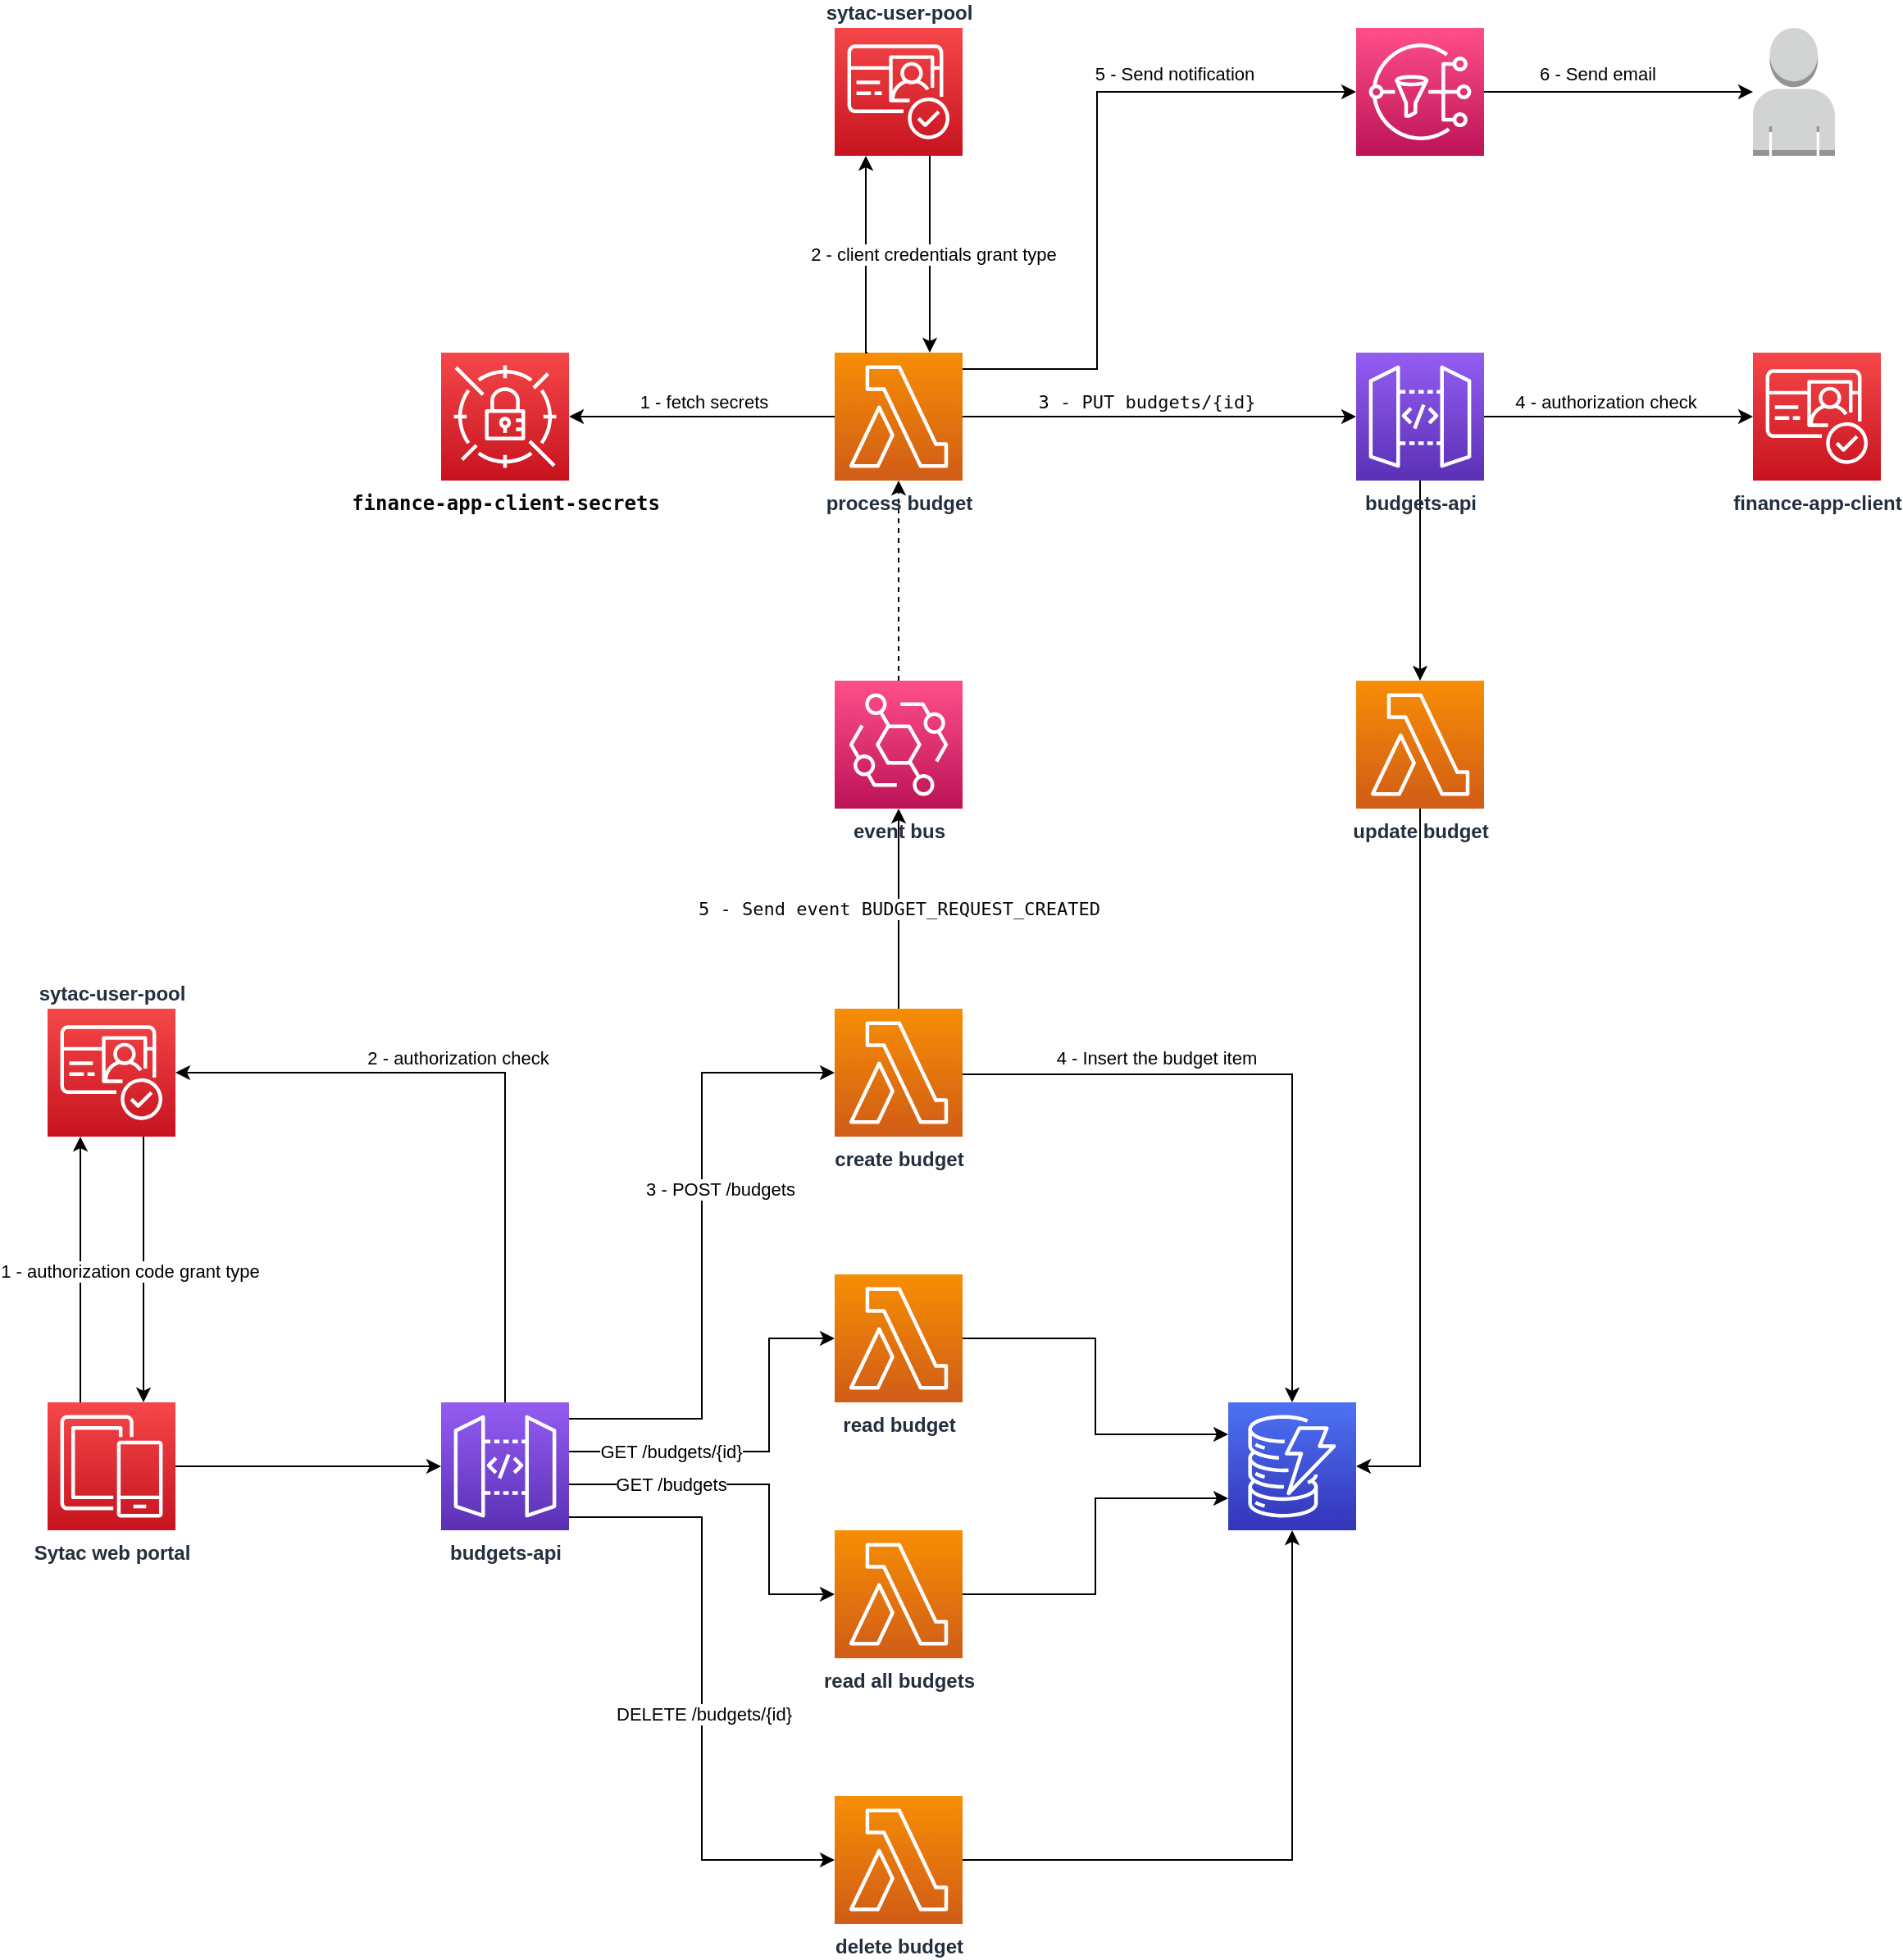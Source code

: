 <mxfile version="21.3.8" type="device">
  <diagram name="Page-1" id="a5aQ1EnHg3ZTOY7L_atY">
    <mxGraphModel dx="2074" dy="2231" grid="1" gridSize="10" guides="1" tooltips="1" connect="1" arrows="1" fold="1" page="1" pageScale="1" pageWidth="827" pageHeight="1169" math="0" shadow="0">
      <root>
        <mxCell id="0" />
        <mxCell id="1" parent="0" />
        <mxCell id="TkcpjnZqFe34bucZmvmq-7" value="finance-app-client" style="sketch=0;points=[[0,0,0],[0.25,0,0],[0.5,0,0],[0.75,0,0],[1,0,0],[0,1,0],[0.25,1,0],[0.5,1,0],[0.75,1,0],[1,1,0],[0,0.25,0],[0,0.5,0],[0,0.75,0],[1,0.25,0],[1,0.5,0],[1,0.75,0]];outlineConnect=0;fontColor=#232F3E;gradientColor=#F54749;gradientDirection=north;fillColor=#C7131F;strokeColor=#ffffff;dashed=0;verticalLabelPosition=bottom;verticalAlign=top;align=center;html=1;fontSize=12;fontStyle=1;aspect=fixed;shape=mxgraph.aws4.resourceIcon;resIcon=mxgraph.aws4.cognito;" parent="1" vertex="1">
          <mxGeometry x="1080" y="120" width="78" height="78" as="geometry" />
        </mxCell>
        <mxCell id="TkcpjnZqFe34bucZmvmq-33" style="edgeStyle=orthogonalEdgeStyle;rounded=0;orthogonalLoop=1;jettySize=auto;html=1;entryX=0;entryY=0.5;entryDx=0;entryDy=0;entryPerimeter=0;" parent="1" source="TkcpjnZqFe34bucZmvmq-10" target="TkcpjnZqFe34bucZmvmq-22" edge="1">
          <mxGeometry relative="1" as="geometry">
            <Array as="points">
              <mxPoint x="439" y="770" />
              <mxPoint x="439" y="559" />
            </Array>
          </mxGeometry>
        </mxCell>
        <mxCell id="TkcpjnZqFe34bucZmvmq-38" value="3 - POST /budgets" style="edgeLabel;html=1;align=center;verticalAlign=middle;resizable=0;points=[];" parent="TkcpjnZqFe34bucZmvmq-33" vertex="1" connectable="0">
          <mxGeometry x="0.206" y="3" relative="1" as="geometry">
            <mxPoint x="14" y="4" as="offset" />
          </mxGeometry>
        </mxCell>
        <mxCell id="TkcpjnZqFe34bucZmvmq-34" style="edgeStyle=orthogonalEdgeStyle;rounded=0;orthogonalLoop=1;jettySize=auto;html=1;entryX=0;entryY=0.5;entryDx=0;entryDy=0;entryPerimeter=0;" parent="1" source="TkcpjnZqFe34bucZmvmq-10" target="TkcpjnZqFe34bucZmvmq-25" edge="1">
          <mxGeometry relative="1" as="geometry">
            <Array as="points">
              <mxPoint x="480" y="790" />
              <mxPoint x="480" y="721" />
            </Array>
          </mxGeometry>
        </mxCell>
        <mxCell id="TkcpjnZqFe34bucZmvmq-39" value="GET /budgets/{id}" style="edgeLabel;html=1;align=center;verticalAlign=middle;resizable=0;points=[];" parent="TkcpjnZqFe34bucZmvmq-34" vertex="1" connectable="0">
          <mxGeometry x="-0.134" relative="1" as="geometry">
            <mxPoint x="-38" as="offset" />
          </mxGeometry>
        </mxCell>
        <mxCell id="TkcpjnZqFe34bucZmvmq-35" style="edgeStyle=orthogonalEdgeStyle;rounded=0;orthogonalLoop=1;jettySize=auto;html=1;entryX=0;entryY=0.5;entryDx=0;entryDy=0;entryPerimeter=0;" parent="1" source="TkcpjnZqFe34bucZmvmq-10" target="TkcpjnZqFe34bucZmvmq-27" edge="1">
          <mxGeometry relative="1" as="geometry">
            <Array as="points">
              <mxPoint x="439" y="830" />
              <mxPoint x="439" y="1039" />
            </Array>
          </mxGeometry>
        </mxCell>
        <mxCell id="TkcpjnZqFe34bucZmvmq-42" value="DELETE /budgets/{id}" style="edgeLabel;html=1;align=center;verticalAlign=middle;resizable=0;points=[];" parent="TkcpjnZqFe34bucZmvmq-35" vertex="1" connectable="0">
          <mxGeometry x="-0.784" y="-1" relative="1" as="geometry">
            <mxPoint x="42" y="119" as="offset" />
          </mxGeometry>
        </mxCell>
        <mxCell id="TkcpjnZqFe34bucZmvmq-36" style="edgeStyle=orthogonalEdgeStyle;rounded=0;orthogonalLoop=1;jettySize=auto;html=1;entryX=0;entryY=0.5;entryDx=0;entryDy=0;entryPerimeter=0;" parent="1" source="TkcpjnZqFe34bucZmvmq-10" target="TkcpjnZqFe34bucZmvmq-26" edge="1">
          <mxGeometry relative="1" as="geometry">
            <Array as="points">
              <mxPoint x="480" y="810" />
              <mxPoint x="480" y="877" />
            </Array>
          </mxGeometry>
        </mxCell>
        <mxCell id="TkcpjnZqFe34bucZmvmq-41" value="GET /budgets" style="edgeLabel;html=1;align=center;verticalAlign=middle;resizable=0;points=[];" parent="TkcpjnZqFe34bucZmvmq-36" vertex="1" connectable="0">
          <mxGeometry x="-0.633" relative="1" as="geometry">
            <mxPoint x="20" as="offset" />
          </mxGeometry>
        </mxCell>
        <mxCell id="TkcpjnZqFe34bucZmvmq-10" value="budgets-api" style="sketch=0;points=[[0,0,0],[0.25,0,0],[0.5,0,0],[0.75,0,0],[1,0,0],[0,1,0],[0.25,1,0],[0.5,1,0],[0.75,1,0],[1,1,0],[0,0.25,0],[0,0.5,0],[0,0.75,0],[1,0.25,0],[1,0.5,0],[1,0.75,0]];outlineConnect=0;fontColor=#232F3E;gradientColor=#945DF2;gradientDirection=north;fillColor=#5A30B5;strokeColor=#ffffff;dashed=0;verticalLabelPosition=bottom;verticalAlign=top;align=center;html=1;fontSize=12;fontStyle=1;aspect=fixed;shape=mxgraph.aws4.resourceIcon;resIcon=mxgraph.aws4.api_gateway;" parent="1" vertex="1">
          <mxGeometry x="280" y="760" width="78" height="78" as="geometry" />
        </mxCell>
        <mxCell id="TkcpjnZqFe34bucZmvmq-21" style="edgeStyle=orthogonalEdgeStyle;rounded=0;orthogonalLoop=1;jettySize=auto;html=1;exitX=1;exitY=0.5;exitDx=0;exitDy=0;exitPerimeter=0;entryX=0;entryY=0.5;entryDx=0;entryDy=0;entryPerimeter=0;" parent="1" source="TkcpjnZqFe34bucZmvmq-11" target="TkcpjnZqFe34bucZmvmq-10" edge="1">
          <mxGeometry relative="1" as="geometry" />
        </mxCell>
        <mxCell id="TkcpjnZqFe34bucZmvmq-11" value="Sytac web portal" style="sketch=0;points=[[0,0,0],[0.25,0,0],[0.5,0,0],[0.75,0,0],[1,0,0],[0,1,0],[0.25,1,0],[0.5,1,0],[0.75,1,0],[1,1,0],[0,0.25,0],[0,0.5,0],[0,0.75,0],[1,0.25,0],[1,0.5,0],[1,0.75,0]];outlineConnect=0;fontColor=#232F3E;gradientColor=#F54749;gradientDirection=north;fillColor=#C7131F;strokeColor=#ffffff;dashed=0;verticalLabelPosition=bottom;verticalAlign=top;align=center;html=1;fontSize=12;fontStyle=1;aspect=fixed;shape=mxgraph.aws4.resourceIcon;resIcon=mxgraph.aws4.mobile;" parent="1" vertex="1">
          <mxGeometry x="40" y="760" width="78" height="78" as="geometry" />
        </mxCell>
        <mxCell id="TkcpjnZqFe34bucZmvmq-18" style="edgeStyle=orthogonalEdgeStyle;rounded=0;orthogonalLoop=1;jettySize=auto;html=1;entryX=0.75;entryY=0;entryDx=0;entryDy=0;entryPerimeter=0;exitX=0.75;exitY=1;exitDx=0;exitDy=0;exitPerimeter=0;" parent="1" source="TkcpjnZqFe34bucZmvmq-14" target="TkcpjnZqFe34bucZmvmq-11" edge="1">
          <mxGeometry relative="1" as="geometry" />
        </mxCell>
        <mxCell id="TkcpjnZqFe34bucZmvmq-15" value="1 - authorization code grant type" style="edgeStyle=orthogonalEdgeStyle;rounded=0;orthogonalLoop=1;jettySize=auto;html=1;shadow=0;" parent="1" source="TkcpjnZqFe34bucZmvmq-11" target="TkcpjnZqFe34bucZmvmq-14" edge="1">
          <mxGeometry x="-0.012" y="-30" relative="1" as="geometry">
            <Array as="points">
              <mxPoint x="60" y="710" />
              <mxPoint x="60" y="710" />
            </Array>
            <mxPoint as="offset" />
          </mxGeometry>
        </mxCell>
        <mxCell id="TkcpjnZqFe34bucZmvmq-14" value="sytac-user-pool" style="sketch=0;points=[[0,0,0],[0.25,0,0],[0.5,0,0],[0.75,0,0],[1,0,0],[0,1,0],[0.25,1,0],[0.5,1,0],[0.75,1,0],[1,1,0],[0,0.25,0],[0,0.5,0],[0,0.75,0],[1,0.25,0],[1,0.5,0],[1,0.75,0]];outlineConnect=0;fontColor=#232F3E;gradientColor=#F54749;gradientDirection=north;fillColor=#C7131F;strokeColor=#ffffff;dashed=0;verticalLabelPosition=top;verticalAlign=bottom;align=center;html=1;fontSize=12;fontStyle=1;aspect=fixed;shape=mxgraph.aws4.resourceIcon;resIcon=mxgraph.aws4.cognito;spacingTop=0;labelPosition=center;" parent="1" vertex="1">
          <mxGeometry x="40" y="520" width="78" height="78" as="geometry" />
        </mxCell>
        <mxCell id="TkcpjnZqFe34bucZmvmq-43" style="edgeStyle=orthogonalEdgeStyle;rounded=0;orthogonalLoop=1;jettySize=auto;html=1;entryX=0.5;entryY=0;entryDx=0;entryDy=0;entryPerimeter=0;" parent="1" source="TkcpjnZqFe34bucZmvmq-22" target="TkcpjnZqFe34bucZmvmq-28" edge="1">
          <mxGeometry relative="1" as="geometry">
            <Array as="points">
              <mxPoint x="799" y="560" />
            </Array>
          </mxGeometry>
        </mxCell>
        <mxCell id="pAqBSU9FgWNd339AWvrt-9" value="4 - Insert the budget item" style="edgeLabel;html=1;align=center;verticalAlign=middle;resizable=0;points=[];" vertex="1" connectable="0" parent="TkcpjnZqFe34bucZmvmq-43">
          <mxGeometry x="-0.411" y="2" relative="1" as="geometry">
            <mxPoint y="-8" as="offset" />
          </mxGeometry>
        </mxCell>
        <mxCell id="TkcpjnZqFe34bucZmvmq-48" value="&lt;div style=&quot;color: rgb(8, 8, 8); font-family: &amp;quot;JetBrains Mono&amp;quot;, monospace;&quot;&gt;5 - Send event BUDGET_REQUEST_CREATED&lt;/div&gt;" style="edgeStyle=orthogonalEdgeStyle;rounded=0;orthogonalLoop=1;jettySize=auto;html=1;" parent="1" source="TkcpjnZqFe34bucZmvmq-22" target="TkcpjnZqFe34bucZmvmq-47" edge="1">
          <mxGeometry relative="1" as="geometry">
            <mxPoint x="559" y="400" as="targetPoint" />
          </mxGeometry>
        </mxCell>
        <mxCell id="TkcpjnZqFe34bucZmvmq-22" value="create budget" style="sketch=0;points=[[0,0,0],[0.25,0,0],[0.5,0,0],[0.75,0,0],[1,0,0],[0,1,0],[0.25,1,0],[0.5,1,0],[0.75,1,0],[1,1,0],[0,0.25,0],[0,0.5,0],[0,0.75,0],[1,0.25,0],[1,0.5,0],[1,0.75,0]];outlineConnect=0;fontColor=#232F3E;gradientColor=#F78E04;gradientDirection=north;fillColor=#D05C17;strokeColor=#ffffff;dashed=0;verticalLabelPosition=bottom;verticalAlign=top;align=center;html=1;fontSize=12;fontStyle=1;aspect=fixed;shape=mxgraph.aws4.resourceIcon;resIcon=mxgraph.aws4.lambda;labelBorderColor=none;labelBackgroundColor=none;" parent="1" vertex="1">
          <mxGeometry x="520" y="520" width="78" height="78" as="geometry" />
        </mxCell>
        <mxCell id="TkcpjnZqFe34bucZmvmq-44" style="edgeStyle=orthogonalEdgeStyle;rounded=0;orthogonalLoop=1;jettySize=auto;html=1;entryX=0;entryY=0.25;entryDx=0;entryDy=0;entryPerimeter=0;" parent="1" source="TkcpjnZqFe34bucZmvmq-25" target="TkcpjnZqFe34bucZmvmq-28" edge="1">
          <mxGeometry relative="1" as="geometry" />
        </mxCell>
        <mxCell id="TkcpjnZqFe34bucZmvmq-25" value="read budget" style="sketch=0;points=[[0,0,0],[0.25,0,0],[0.5,0,0],[0.75,0,0],[1,0,0],[0,1,0],[0.25,1,0],[0.5,1,0],[0.75,1,0],[1,1,0],[0,0.25,0],[0,0.5,0],[0,0.75,0],[1,0.25,0],[1,0.5,0],[1,0.75,0]];outlineConnect=0;fontColor=#232F3E;gradientColor=#F78E04;gradientDirection=north;fillColor=#D05C17;strokeColor=#ffffff;dashed=0;verticalLabelPosition=bottom;verticalAlign=top;align=center;html=1;fontSize=12;fontStyle=1;aspect=fixed;shape=mxgraph.aws4.resourceIcon;resIcon=mxgraph.aws4.lambda;" parent="1" vertex="1">
          <mxGeometry x="520" y="682" width="78" height="78" as="geometry" />
        </mxCell>
        <mxCell id="TkcpjnZqFe34bucZmvmq-45" style="edgeStyle=orthogonalEdgeStyle;rounded=0;orthogonalLoop=1;jettySize=auto;html=1;entryX=0;entryY=0.75;entryDx=0;entryDy=0;entryPerimeter=0;" parent="1" source="TkcpjnZqFe34bucZmvmq-26" target="TkcpjnZqFe34bucZmvmq-28" edge="1">
          <mxGeometry relative="1" as="geometry" />
        </mxCell>
        <mxCell id="TkcpjnZqFe34bucZmvmq-26" value="read all budgets" style="sketch=0;points=[[0,0,0],[0.25,0,0],[0.5,0,0],[0.75,0,0],[1,0,0],[0,1,0],[0.25,1,0],[0.5,1,0],[0.75,1,0],[1,1,0],[0,0.25,0],[0,0.5,0],[0,0.75,0],[1,0.25,0],[1,0.5,0],[1,0.75,0]];outlineConnect=0;fontColor=#232F3E;gradientColor=#F78E04;gradientDirection=north;fillColor=#D05C17;strokeColor=#ffffff;dashed=0;verticalLabelPosition=bottom;verticalAlign=top;align=center;html=1;fontSize=12;fontStyle=1;aspect=fixed;shape=mxgraph.aws4.resourceIcon;resIcon=mxgraph.aws4.lambda;" parent="1" vertex="1">
          <mxGeometry x="520" y="838" width="78" height="78" as="geometry" />
        </mxCell>
        <mxCell id="TkcpjnZqFe34bucZmvmq-46" style="edgeStyle=orthogonalEdgeStyle;rounded=0;orthogonalLoop=1;jettySize=auto;html=1;entryX=0.5;entryY=1;entryDx=0;entryDy=0;entryPerimeter=0;" parent="1" source="TkcpjnZqFe34bucZmvmq-27" target="TkcpjnZqFe34bucZmvmq-28" edge="1">
          <mxGeometry relative="1" as="geometry" />
        </mxCell>
        <mxCell id="TkcpjnZqFe34bucZmvmq-27" value="delete budget" style="sketch=0;points=[[0,0,0],[0.25,0,0],[0.5,0,0],[0.75,0,0],[1,0,0],[0,1,0],[0.25,1,0],[0.5,1,0],[0.75,1,0],[1,1,0],[0,0.25,0],[0,0.5,0],[0,0.75,0],[1,0.25,0],[1,0.5,0],[1,0.75,0]];outlineConnect=0;fontColor=#232F3E;gradientColor=#F78E04;gradientDirection=north;fillColor=#D05C17;strokeColor=#ffffff;dashed=0;verticalLabelPosition=bottom;verticalAlign=top;align=center;html=1;fontSize=12;fontStyle=1;aspect=fixed;shape=mxgraph.aws4.resourceIcon;resIcon=mxgraph.aws4.lambda;" parent="1" vertex="1">
          <mxGeometry x="520" y="1000" width="78" height="78" as="geometry" />
        </mxCell>
        <mxCell id="TkcpjnZqFe34bucZmvmq-28" value="" style="sketch=0;points=[[0,0,0],[0.25,0,0],[0.5,0,0],[0.75,0,0],[1,0,0],[0,1,0],[0.25,1,0],[0.5,1,0],[0.75,1,0],[1,1,0],[0,0.25,0],[0,0.5,0],[0,0.75,0],[1,0.25,0],[1,0.5,0],[1,0.75,0]];outlineConnect=0;fontColor=#232F3E;gradientColor=#4D72F3;gradientDirection=north;fillColor=#3334B9;strokeColor=#ffffff;dashed=0;verticalLabelPosition=bottom;verticalAlign=top;align=center;html=1;fontSize=12;fontStyle=0;aspect=fixed;shape=mxgraph.aws4.resourceIcon;resIcon=mxgraph.aws4.dynamodb;" parent="1" vertex="1">
          <mxGeometry x="760" y="760" width="78" height="78" as="geometry" />
        </mxCell>
        <mxCell id="TkcpjnZqFe34bucZmvmq-50" style="edgeStyle=orthogonalEdgeStyle;rounded=0;orthogonalLoop=1;jettySize=auto;html=1;dashed=1;" parent="1" source="TkcpjnZqFe34bucZmvmq-47" target="TkcpjnZqFe34bucZmvmq-49" edge="1">
          <mxGeometry relative="1" as="geometry" />
        </mxCell>
        <mxCell id="TkcpjnZqFe34bucZmvmq-47" value="event bus" style="sketch=0;points=[[0,0,0],[0.25,0,0],[0.5,0,0],[0.75,0,0],[1,0,0],[0,1,0],[0.25,1,0],[0.5,1,0],[0.75,1,0],[1,1,0],[0,0.25,0],[0,0.5,0],[0,0.75,0],[1,0.25,0],[1,0.5,0],[1,0.75,0]];outlineConnect=0;fontColor=#232F3E;gradientColor=#FF4F8B;gradientDirection=north;fillColor=#BC1356;strokeColor=#ffffff;dashed=0;verticalLabelPosition=bottom;verticalAlign=top;align=center;html=1;fontSize=12;fontStyle=1;aspect=fixed;shape=mxgraph.aws4.resourceIcon;resIcon=mxgraph.aws4.eventbridge;labelPosition=center;" parent="1" vertex="1">
          <mxGeometry x="520" y="320" width="78" height="78" as="geometry" />
        </mxCell>
        <mxCell id="TkcpjnZqFe34bucZmvmq-53" style="edgeStyle=orthogonalEdgeStyle;rounded=0;orthogonalLoop=1;jettySize=auto;html=1;entryX=0;entryY=0.5;entryDx=0;entryDy=0;entryPerimeter=0;" parent="1" source="TkcpjnZqFe34bucZmvmq-49" target="TkcpjnZqFe34bucZmvmq-51" edge="1">
          <mxGeometry relative="1" as="geometry" />
        </mxCell>
        <mxCell id="TkcpjnZqFe34bucZmvmq-54" value="&lt;div style=&quot;color: rgb(8, 8, 8); font-family: &amp;quot;JetBrains Mono&amp;quot;, monospace;&quot;&gt;3 - PUT budgets/{id}&lt;/div&gt;" style="edgeLabel;html=1;align=center;verticalAlign=middle;resizable=0;points=[];" parent="TkcpjnZqFe34bucZmvmq-53" vertex="1" connectable="0">
          <mxGeometry x="-0.21" y="-3" relative="1" as="geometry">
            <mxPoint x="17" y="-12" as="offset" />
          </mxGeometry>
        </mxCell>
        <mxCell id="TkcpjnZqFe34bucZmvmq-60" style="edgeStyle=orthogonalEdgeStyle;rounded=0;orthogonalLoop=1;jettySize=auto;html=1;entryX=1;entryY=0.5;entryDx=0;entryDy=0;entryPerimeter=0;" parent="1" source="TkcpjnZqFe34bucZmvmq-49" target="TkcpjnZqFe34bucZmvmq-59" edge="1">
          <mxGeometry relative="1" as="geometry" />
        </mxCell>
        <mxCell id="TkcpjnZqFe34bucZmvmq-61" value="1 - fetch secrets" style="edgeLabel;html=1;align=center;verticalAlign=middle;resizable=0;points=[];" parent="TkcpjnZqFe34bucZmvmq-60" vertex="1" connectable="0">
          <mxGeometry x="0.37" y="-1" relative="1" as="geometry">
            <mxPoint x="31" y="-8" as="offset" />
          </mxGeometry>
        </mxCell>
        <mxCell id="pAqBSU9FgWNd339AWvrt-7" style="edgeStyle=orthogonalEdgeStyle;rounded=0;orthogonalLoop=1;jettySize=auto;html=1;entryX=0;entryY=0.5;entryDx=0;entryDy=0;entryPerimeter=0;" edge="1" parent="1" target="6clhDQJD2k717qjVbBTH-1">
          <mxGeometry relative="1" as="geometry">
            <mxPoint x="598" y="130" as="sourcePoint" />
            <Array as="points">
              <mxPoint x="598" y="130" />
              <mxPoint x="680" y="130" />
              <mxPoint x="680" y="-39" />
            </Array>
          </mxGeometry>
        </mxCell>
        <mxCell id="pAqBSU9FgWNd339AWvrt-8" value="5 - Send notification" style="edgeLabel;html=1;align=center;verticalAlign=middle;resizable=0;points=[];" vertex="1" connectable="0" parent="pAqBSU9FgWNd339AWvrt-7">
          <mxGeometry x="0.258" y="1" relative="1" as="geometry">
            <mxPoint x="40" y="-10" as="offset" />
          </mxGeometry>
        </mxCell>
        <mxCell id="TkcpjnZqFe34bucZmvmq-49" value="process budget" style="sketch=0;points=[[0,0,0],[0.25,0,0],[0.5,0,0],[0.75,0,0],[1,0,0],[0,1,0],[0.25,1,0],[0.5,1,0],[0.75,1,0],[1,1,0],[0,0.25,0],[0,0.5,0],[0,0.75,0],[1,0.25,0],[1,0.5,0],[1,0.75,0]];outlineConnect=0;fontColor=#232F3E;gradientColor=#F78E04;gradientDirection=north;fillColor=#D05C17;strokeColor=#ffffff;dashed=0;verticalLabelPosition=bottom;verticalAlign=top;align=center;html=1;fontSize=12;fontStyle=1;aspect=fixed;shape=mxgraph.aws4.resourceIcon;resIcon=mxgraph.aws4.lambda;" parent="1" vertex="1">
          <mxGeometry x="520" y="120" width="78" height="78" as="geometry" />
        </mxCell>
        <mxCell id="TkcpjnZqFe34bucZmvmq-57" style="edgeStyle=orthogonalEdgeStyle;rounded=0;orthogonalLoop=1;jettySize=auto;html=1;" parent="1" source="TkcpjnZqFe34bucZmvmq-51" target="TkcpjnZqFe34bucZmvmq-52" edge="1">
          <mxGeometry relative="1" as="geometry" />
        </mxCell>
        <mxCell id="TkcpjnZqFe34bucZmvmq-55" style="edgeStyle=orthogonalEdgeStyle;rounded=0;orthogonalLoop=1;jettySize=auto;html=1;entryX=0;entryY=0.5;entryDx=0;entryDy=0;entryPerimeter=0;" parent="1" source="TkcpjnZqFe34bucZmvmq-51" target="TkcpjnZqFe34bucZmvmq-7" edge="1">
          <mxGeometry relative="1" as="geometry" />
        </mxCell>
        <mxCell id="TkcpjnZqFe34bucZmvmq-56" value="4 - authorization check" style="edgeLabel;html=1;align=center;verticalAlign=middle;resizable=0;points=[];" parent="TkcpjnZqFe34bucZmvmq-55" vertex="1" connectable="0">
          <mxGeometry x="-0.159" y="2" relative="1" as="geometry">
            <mxPoint x="5" y="-7" as="offset" />
          </mxGeometry>
        </mxCell>
        <mxCell id="TkcpjnZqFe34bucZmvmq-51" value="budgets-api" style="sketch=0;points=[[0,0,0],[0.25,0,0],[0.5,0,0],[0.75,0,0],[1,0,0],[0,1,0],[0.25,1,0],[0.5,1,0],[0.75,1,0],[1,1,0],[0,0.25,0],[0,0.5,0],[0,0.75,0],[1,0.25,0],[1,0.5,0],[1,0.75,0]];outlineConnect=0;fontColor=#232F3E;gradientColor=#945DF2;gradientDirection=north;fillColor=#5A30B5;strokeColor=#ffffff;dashed=0;verticalLabelPosition=bottom;verticalAlign=top;align=center;html=1;fontSize=12;fontStyle=1;aspect=fixed;shape=mxgraph.aws4.resourceIcon;resIcon=mxgraph.aws4.api_gateway;" parent="1" vertex="1">
          <mxGeometry x="838" y="120" width="78" height="78" as="geometry" />
        </mxCell>
        <mxCell id="TkcpjnZqFe34bucZmvmq-58" style="edgeStyle=orthogonalEdgeStyle;rounded=0;orthogonalLoop=1;jettySize=auto;html=1;entryX=1;entryY=0.5;entryDx=0;entryDy=0;entryPerimeter=0;" parent="1" source="TkcpjnZqFe34bucZmvmq-52" target="TkcpjnZqFe34bucZmvmq-28" edge="1">
          <mxGeometry relative="1" as="geometry" />
        </mxCell>
        <mxCell id="TkcpjnZqFe34bucZmvmq-52" value="update budget" style="sketch=0;points=[[0,0,0],[0.25,0,0],[0.5,0,0],[0.75,0,0],[1,0,0],[0,1,0],[0.25,1,0],[0.5,1,0],[0.75,1,0],[1,1,0],[0,0.25,0],[0,0.5,0],[0,0.75,0],[1,0.25,0],[1,0.5,0],[1,0.75,0]];outlineConnect=0;fontColor=#232F3E;gradientColor=#F78E04;gradientDirection=north;fillColor=#D05C17;strokeColor=#ffffff;dashed=0;verticalLabelPosition=bottom;verticalAlign=top;align=center;html=1;fontSize=12;fontStyle=1;aspect=fixed;shape=mxgraph.aws4.resourceIcon;resIcon=mxgraph.aws4.lambda;" parent="1" vertex="1">
          <mxGeometry x="838" y="320" width="78" height="78" as="geometry" />
        </mxCell>
        <mxCell id="TkcpjnZqFe34bucZmvmq-59" value="&lt;div style=&quot;background-color: rgb(255, 255, 255); color: rgb(8, 8, 8); font-family: &amp;quot;JetBrains Mono&amp;quot;, monospace;&quot;&gt;finance-app-client-secrets&lt;/div&gt;" style="sketch=0;points=[[0,0,0],[0.25,0,0],[0.5,0,0],[0.75,0,0],[1,0,0],[0,1,0],[0.25,1,0],[0.5,1,0],[0.75,1,0],[1,1,0],[0,0.25,0],[0,0.5,0],[0,0.75,0],[1,0.25,0],[1,0.5,0],[1,0.75,0]];outlineConnect=0;fontColor=#232F3E;gradientColor=#F54749;gradientDirection=north;fillColor=#C7131F;strokeColor=#ffffff;dashed=0;verticalLabelPosition=bottom;verticalAlign=top;align=center;html=1;fontSize=12;fontStyle=1;aspect=fixed;shape=mxgraph.aws4.resourceIcon;resIcon=mxgraph.aws4.secrets_manager;" parent="1" vertex="1">
          <mxGeometry x="280" y="120" width="78" height="78" as="geometry" />
        </mxCell>
        <mxCell id="TkcpjnZqFe34bucZmvmq-23" style="edgeStyle=orthogonalEdgeStyle;rounded=0;orthogonalLoop=1;jettySize=auto;html=1;entryX=1;entryY=0.5;entryDx=0;entryDy=0;entryPerimeter=0;" parent="1" source="TkcpjnZqFe34bucZmvmq-10" target="TkcpjnZqFe34bucZmvmq-14" edge="1">
          <mxGeometry relative="1" as="geometry">
            <mxPoint x="319" y="598" as="targetPoint" />
            <Array as="points">
              <mxPoint x="319" y="559" />
            </Array>
          </mxGeometry>
        </mxCell>
        <mxCell id="TkcpjnZqFe34bucZmvmq-24" value="2 - authorization check" style="edgeLabel;html=1;align=center;verticalAlign=middle;resizable=0;points=[];" parent="TkcpjnZqFe34bucZmvmq-23" vertex="1" connectable="0">
          <mxGeometry relative="1" as="geometry">
            <mxPoint x="-29" y="-9" as="offset" />
          </mxGeometry>
        </mxCell>
        <mxCell id="6clhDQJD2k717qjVbBTH-11" style="edgeStyle=orthogonalEdgeStyle;rounded=0;orthogonalLoop=1;jettySize=auto;html=1;" parent="1" source="6clhDQJD2k717qjVbBTH-1" target="6clhDQJD2k717qjVbBTH-10" edge="1">
          <mxGeometry relative="1" as="geometry" />
        </mxCell>
        <mxCell id="6clhDQJD2k717qjVbBTH-12" value="6 - Send email" style="edgeLabel;html=1;align=center;verticalAlign=middle;resizable=0;points=[];" parent="6clhDQJD2k717qjVbBTH-11" vertex="1" connectable="0">
          <mxGeometry x="-0.158" y="-1" relative="1" as="geometry">
            <mxPoint y="-12" as="offset" />
          </mxGeometry>
        </mxCell>
        <mxCell id="6clhDQJD2k717qjVbBTH-1" value="" style="sketch=0;points=[[0,0,0],[0.25,0,0],[0.5,0,0],[0.75,0,0],[1,0,0],[0,1,0],[0.25,1,0],[0.5,1,0],[0.75,1,0],[1,1,0],[0,0.25,0],[0,0.5,0],[0,0.75,0],[1,0.25,0],[1,0.5,0],[1,0.75,0]];outlineConnect=0;fontColor=#232F3E;gradientColor=#FF4F8B;gradientDirection=north;fillColor=#BC1356;strokeColor=#ffffff;dashed=0;verticalLabelPosition=bottom;verticalAlign=top;align=center;html=1;fontSize=12;fontStyle=0;aspect=fixed;shape=mxgraph.aws4.resourceIcon;resIcon=mxgraph.aws4.sns;" parent="1" vertex="1">
          <mxGeometry x="838" y="-78" width="78" height="78" as="geometry" />
        </mxCell>
        <mxCell id="6clhDQJD2k717qjVbBTH-10" value="" style="outlineConnect=0;dashed=0;verticalLabelPosition=bottom;verticalAlign=top;align=center;html=1;shape=mxgraph.aws3.user;fillColor=#D2D3D3;gradientColor=none;" parent="1" vertex="1">
          <mxGeometry x="1080" y="-78" width="50" height="78" as="geometry" />
        </mxCell>
        <mxCell id="pAqBSU9FgWNd339AWvrt-1" value="sytac-user-pool" style="sketch=0;points=[[0,0,0],[0.25,0,0],[0.5,0,0],[0.75,0,0],[1,0,0],[0,1,0],[0.25,1,0],[0.5,1,0],[0.75,1,0],[1,1,0],[0,0.25,0],[0,0.5,0],[0,0.75,0],[1,0.25,0],[1,0.5,0],[1,0.75,0]];outlineConnect=0;fontColor=#232F3E;gradientColor=#F54749;gradientDirection=north;fillColor=#C7131F;strokeColor=#ffffff;dashed=0;verticalLabelPosition=top;verticalAlign=bottom;align=center;html=1;fontSize=12;fontStyle=1;aspect=fixed;shape=mxgraph.aws4.resourceIcon;resIcon=mxgraph.aws4.cognito;spacingTop=0;labelPosition=center;" vertex="1" parent="1">
          <mxGeometry x="520" y="-78" width="78" height="78" as="geometry" />
        </mxCell>
        <mxCell id="pAqBSU9FgWNd339AWvrt-5" style="edgeStyle=orthogonalEdgeStyle;rounded=0;orthogonalLoop=1;jettySize=auto;html=1;exitX=0.75;exitY=1;exitDx=0;exitDy=0;exitPerimeter=0;" edge="1" parent="1">
          <mxGeometry relative="1" as="geometry">
            <mxPoint x="578" as="sourcePoint" />
            <mxPoint x="578" y="120" as="targetPoint" />
          </mxGeometry>
        </mxCell>
        <mxCell id="pAqBSU9FgWNd339AWvrt-4" value="2 - client credentials grant type" style="edgeStyle=orthogonalEdgeStyle;rounded=0;orthogonalLoop=1;jettySize=auto;html=1;shadow=0;" edge="1" parent="1">
          <mxGeometry x="0.008" y="-41" relative="1" as="geometry">
            <Array as="points">
              <mxPoint x="539" y="112" />
              <mxPoint x="539" y="112" />
            </Array>
            <mxPoint x="540" y="120" as="sourcePoint" />
            <mxPoint x="539" as="targetPoint" />
            <mxPoint as="offset" />
          </mxGeometry>
        </mxCell>
      </root>
    </mxGraphModel>
  </diagram>
</mxfile>
